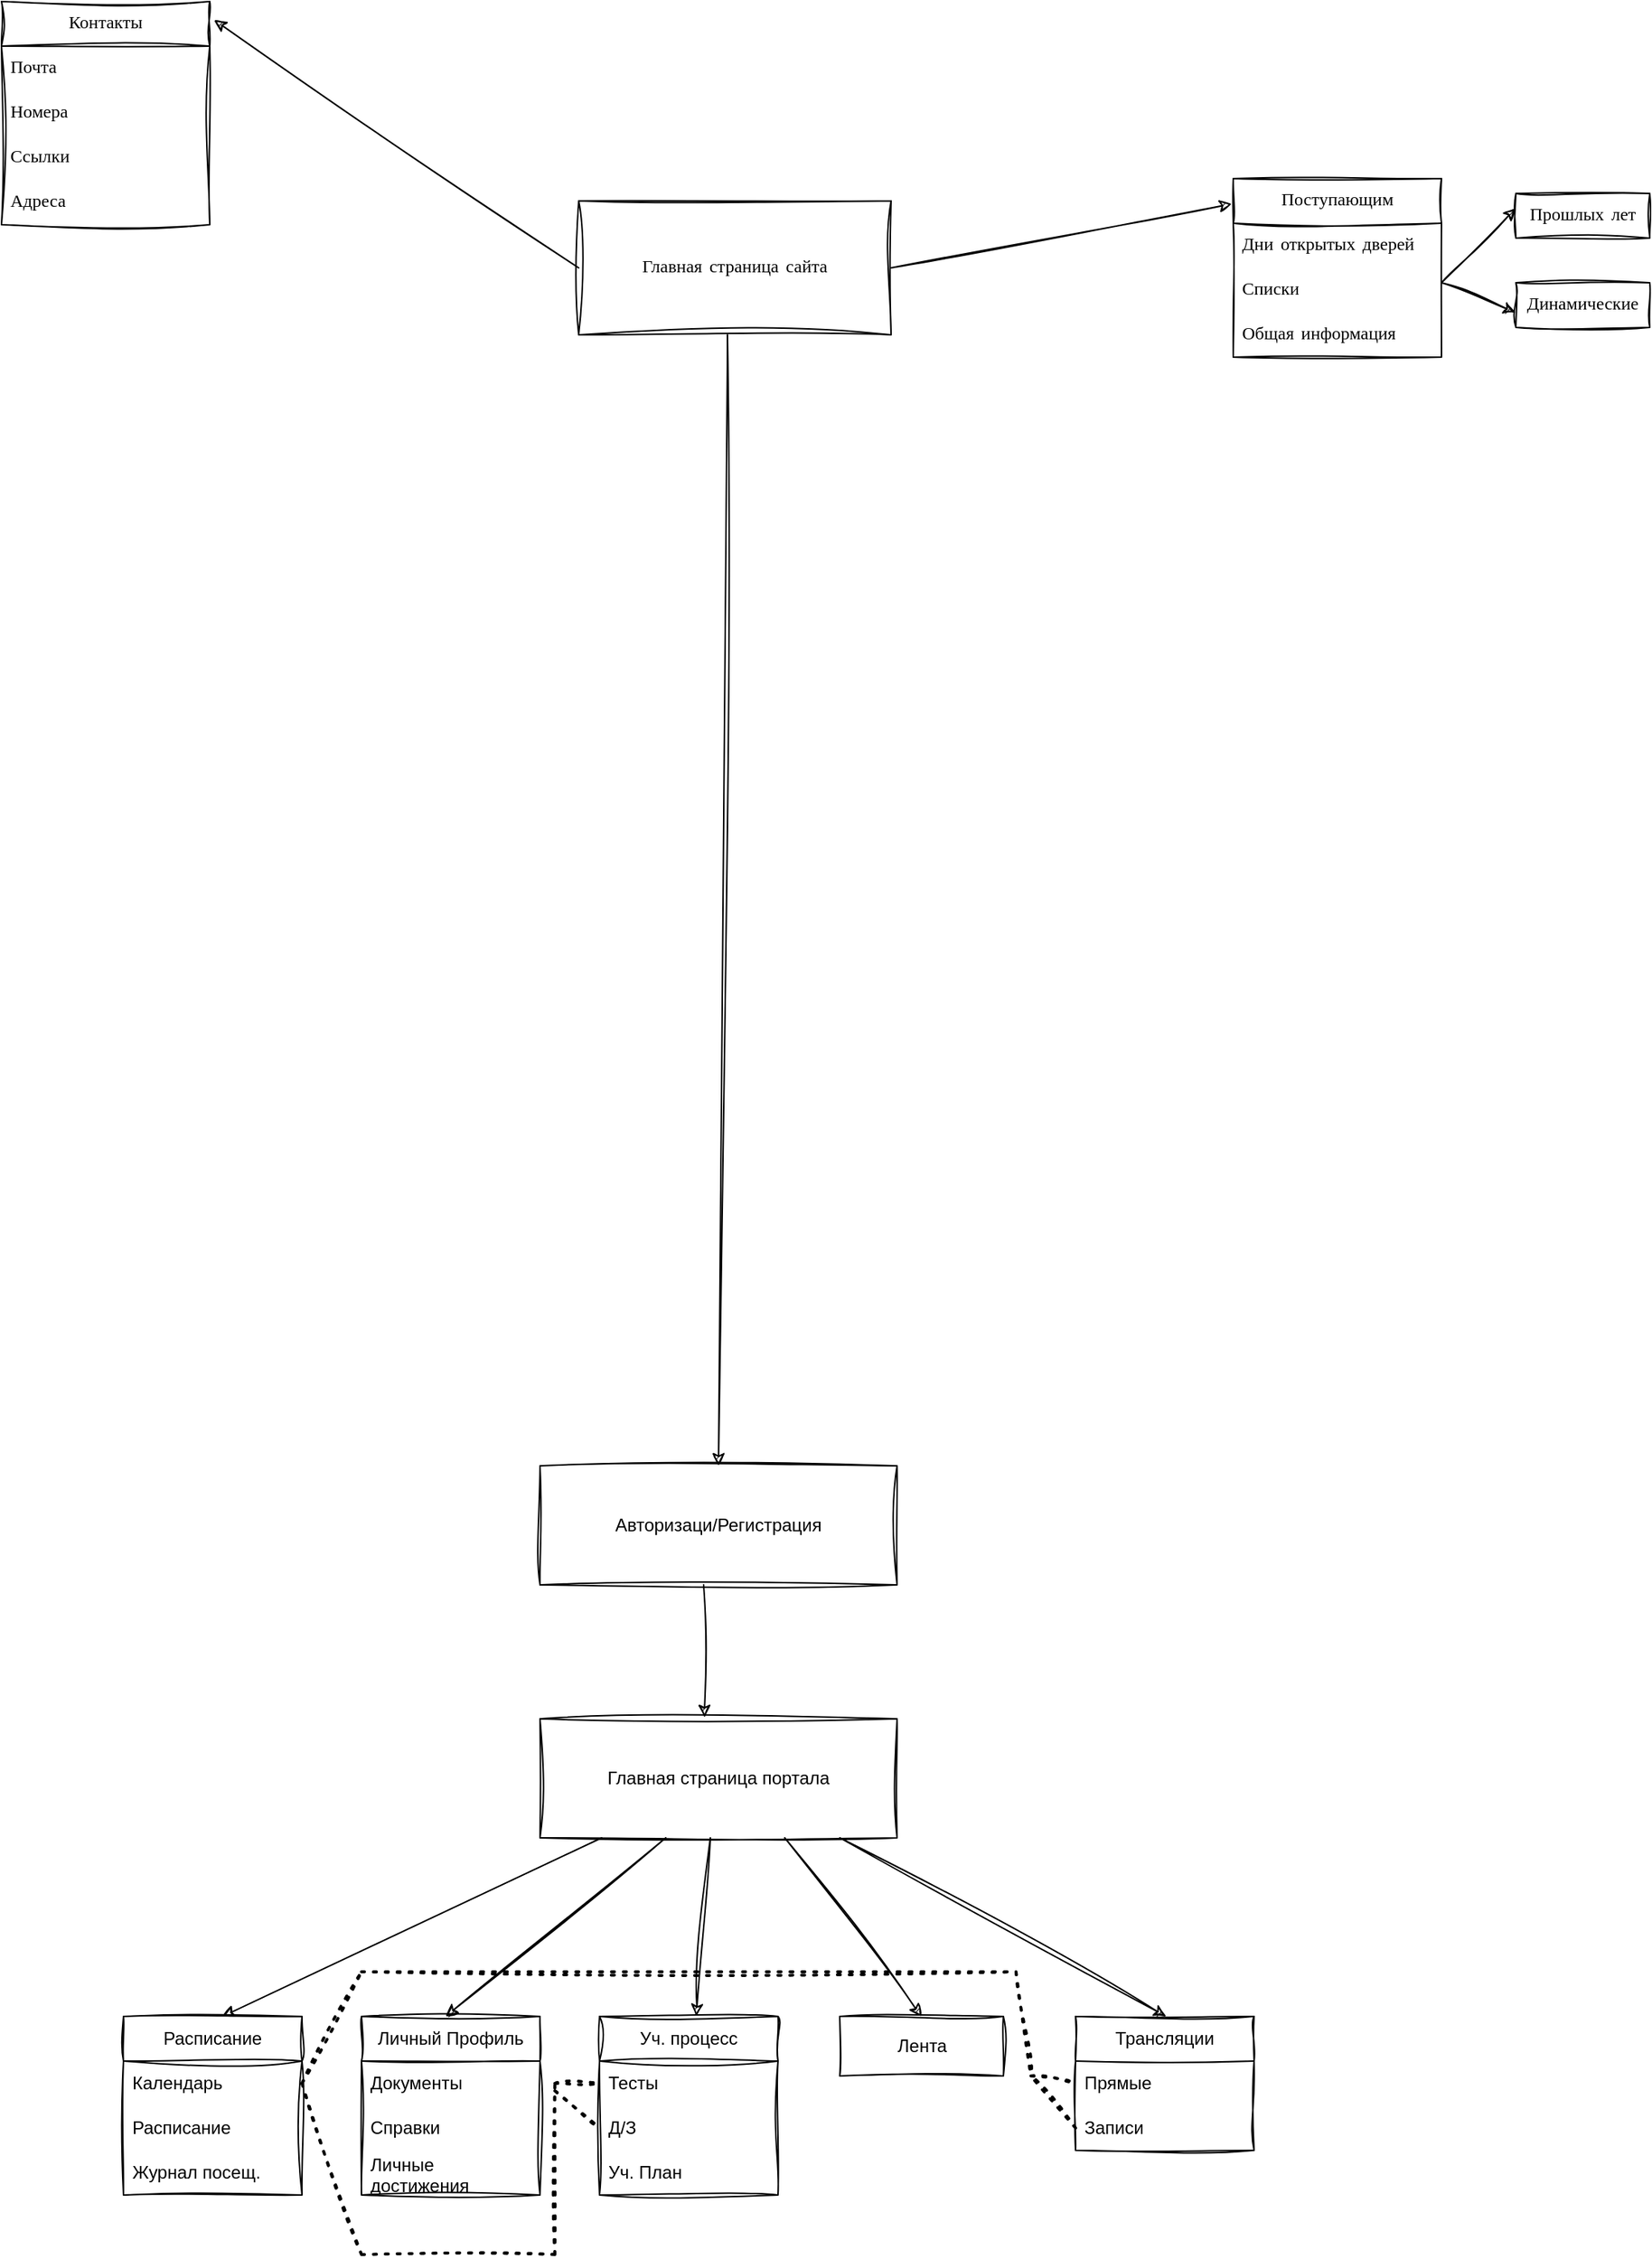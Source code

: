 <mxfile>
    <diagram name="Страница — 1" id="Fgaqp2sRuHoM_ZRPauie">
        <mxGraphModel dx="1733" dy="1816" grid="1" gridSize="12" guides="1" tooltips="1" connect="1" arrows="1" fold="1" page="1" pageScale="1" pageWidth="827" pageHeight="1169" background="none" math="0" shadow="0">
            <root>
                <mxCell id="0"/>
                <mxCell id="1" parent="0"/>
                <mxCell id="dZgCieCtQWInw7pm0opj-21" value="Авторизаци/Регистрация" style="html=1;whiteSpace=wrap;rounded=0;sketch=1;curveFitting=1;jiggle=2;" parent="1" vertex="1">
                    <mxGeometry x="314" y="720" width="240" height="80" as="geometry"/>
                </mxCell>
                <mxCell id="dZgCieCtQWInw7pm0opj-25" value="Лента" style="html=1;whiteSpace=wrap;rounded=0;sketch=1;curveFitting=1;jiggle=2;" parent="1" vertex="1">
                    <mxGeometry x="515.5" y="1090" width="110" height="40" as="geometry"/>
                </mxCell>
                <mxCell id="dZgCieCtQWInw7pm0opj-27" value="" style="endArrow=classic;html=1;rounded=0;entryX=0.5;entryY=0;entryDx=0;entryDy=0;sketch=1;curveFitting=1;jiggle=2;" parent="1" edge="1">
                    <mxGeometry width="50" height="50" relative="1" as="geometry">
                        <mxPoint x="355.5" y="970" as="sourcePoint"/>
                        <mxPoint x="100.5" y="1090" as="targetPoint"/>
                    </mxGeometry>
                </mxCell>
                <mxCell id="dZgCieCtQWInw7pm0opj-28" value="" style="endArrow=classic;html=1;rounded=0;entryX=0.5;entryY=0;entryDx=0;entryDy=0;sketch=1;curveFitting=1;jiggle=2;" parent="1" edge="1">
                    <mxGeometry width="50" height="50" relative="1" as="geometry">
                        <mxPoint x="398.5" y="970" as="sourcePoint"/>
                        <mxPoint x="250.5" y="1090" as="targetPoint"/>
                    </mxGeometry>
                </mxCell>
                <mxCell id="dZgCieCtQWInw7pm0opj-29" value="" style="endArrow=classic;html=1;rounded=0;entryX=0.5;entryY=0;entryDx=0;entryDy=0;sketch=1;curveFitting=1;jiggle=2;" parent="1" edge="1">
                    <mxGeometry width="50" height="50" relative="1" as="geometry">
                        <mxPoint x="428.5" y="970" as="sourcePoint"/>
                        <mxPoint x="419" y="1090" as="targetPoint"/>
                    </mxGeometry>
                </mxCell>
                <mxCell id="dZgCieCtQWInw7pm0opj-30" value="" style="endArrow=classic;html=1;rounded=0;entryX=0.5;entryY=0;entryDx=0;entryDy=0;sketch=1;curveFitting=1;jiggle=2;" parent="1" target="dZgCieCtQWInw7pm0opj-25" edge="1">
                    <mxGeometry width="50" height="50" relative="1" as="geometry">
                        <mxPoint x="478.5" y="970" as="sourcePoint"/>
                        <mxPoint x="224" y="1090" as="targetPoint"/>
                    </mxGeometry>
                </mxCell>
                <mxCell id="dZgCieCtQWInw7pm0opj-31" value="" style="endArrow=classic;html=1;rounded=0;entryX=0.568;entryY=0;entryDx=0;entryDy=0;entryPerimeter=0;sketch=1;curveFitting=1;jiggle=2;" parent="1" edge="1">
                    <mxGeometry width="50" height="50" relative="1" as="geometry">
                        <mxPoint x="515.5" y="970" as="sourcePoint"/>
                        <mxPoint x="734.98" y="1090" as="targetPoint"/>
                    </mxGeometry>
                </mxCell>
                <mxCell id="dZgCieCtQWInw7pm0opj-37" value="Расписание" style="swimlane;fontStyle=0;childLayout=stackLayout;horizontal=1;startSize=30;horizontalStack=0;resizeParent=1;resizeParentMax=0;resizeLast=0;collapsible=1;marginBottom=0;whiteSpace=wrap;html=1;rounded=0;sketch=1;curveFitting=1;jiggle=2;" parent="1" vertex="1">
                    <mxGeometry x="34" y="1090" width="120" height="120" as="geometry"/>
                </mxCell>
                <mxCell id="dZgCieCtQWInw7pm0opj-38" value="Календарь" style="text;strokeColor=none;fillColor=none;align=left;verticalAlign=middle;spacingLeft=4;spacingRight=4;overflow=hidden;points=[[0,0.5],[1,0.5]];portConstraint=eastwest;rotatable=0;whiteSpace=wrap;html=1;rounded=0;sketch=1;curveFitting=1;jiggle=2;" parent="dZgCieCtQWInw7pm0opj-37" vertex="1">
                    <mxGeometry y="30" width="120" height="30" as="geometry"/>
                </mxCell>
                <mxCell id="dZgCieCtQWInw7pm0opj-39" value="Расписание" style="text;strokeColor=none;fillColor=none;align=left;verticalAlign=middle;spacingLeft=4;spacingRight=4;overflow=hidden;points=[[0,0.5],[1,0.5]];portConstraint=eastwest;rotatable=0;whiteSpace=wrap;html=1;rounded=0;sketch=1;curveFitting=1;jiggle=2;" parent="dZgCieCtQWInw7pm0opj-37" vertex="1">
                    <mxGeometry y="60" width="120" height="30" as="geometry"/>
                </mxCell>
                <mxCell id="dZgCieCtQWInw7pm0opj-40" value="Журнал посещ." style="text;strokeColor=none;fillColor=none;align=left;verticalAlign=middle;spacingLeft=4;spacingRight=4;overflow=hidden;points=[[0,0.5],[1,0.5]];portConstraint=eastwest;rotatable=0;whiteSpace=wrap;html=1;rounded=0;sketch=1;curveFitting=1;jiggle=2;" parent="dZgCieCtQWInw7pm0opj-37" vertex="1">
                    <mxGeometry y="90" width="120" height="30" as="geometry"/>
                </mxCell>
                <mxCell id="dZgCieCtQWInw7pm0opj-42" value="Личный Профиль" style="swimlane;fontStyle=0;childLayout=stackLayout;horizontal=1;startSize=30;horizontalStack=0;resizeParent=1;resizeParentMax=0;resizeLast=0;collapsible=1;marginBottom=0;whiteSpace=wrap;html=1;rounded=0;sketch=1;curveFitting=1;jiggle=2;" parent="1" vertex="1">
                    <mxGeometry x="194" y="1090" width="120" height="120" as="geometry"/>
                </mxCell>
                <mxCell id="dZgCieCtQWInw7pm0opj-43" value="Документы" style="text;strokeColor=none;fillColor=none;align=left;verticalAlign=middle;spacingLeft=4;spacingRight=4;overflow=hidden;points=[[0,0.5],[1,0.5]];portConstraint=eastwest;rotatable=0;whiteSpace=wrap;html=1;rounded=0;sketch=1;curveFitting=1;jiggle=2;" parent="dZgCieCtQWInw7pm0opj-42" vertex="1">
                    <mxGeometry y="30" width="120" height="30" as="geometry"/>
                </mxCell>
                <mxCell id="dZgCieCtQWInw7pm0opj-44" value="Справки" style="text;strokeColor=none;fillColor=none;align=left;verticalAlign=middle;spacingLeft=4;spacingRight=4;overflow=hidden;points=[[0,0.5],[1,0.5]];portConstraint=eastwest;rotatable=0;whiteSpace=wrap;html=1;rounded=0;sketch=1;curveFitting=1;jiggle=2;" parent="dZgCieCtQWInw7pm0opj-42" vertex="1">
                    <mxGeometry y="60" width="120" height="30" as="geometry"/>
                </mxCell>
                <mxCell id="dZgCieCtQWInw7pm0opj-45" value="Личные достижения" style="text;strokeColor=none;fillColor=none;align=left;verticalAlign=middle;spacingLeft=4;spacingRight=4;overflow=hidden;points=[[0,0.5],[1,0.5]];portConstraint=eastwest;rotatable=0;whiteSpace=wrap;html=1;rounded=0;sketch=1;curveFitting=1;jiggle=2;" parent="dZgCieCtQWInw7pm0opj-42" vertex="1">
                    <mxGeometry y="90" width="120" height="30" as="geometry"/>
                </mxCell>
                <mxCell id="dZgCieCtQWInw7pm0opj-46" value="Уч. процесс" style="swimlane;fontStyle=0;childLayout=stackLayout;horizontal=1;startSize=30;horizontalStack=0;resizeParent=1;resizeParentMax=0;resizeLast=0;collapsible=1;marginBottom=0;whiteSpace=wrap;html=1;rounded=0;sketch=1;curveFitting=1;jiggle=2;" parent="1" vertex="1">
                    <mxGeometry x="354" y="1090" width="120" height="120" as="geometry"/>
                </mxCell>
                <mxCell id="dZgCieCtQWInw7pm0opj-47" value="Тесты" style="text;strokeColor=none;fillColor=none;align=left;verticalAlign=middle;spacingLeft=4;spacingRight=4;overflow=hidden;points=[[0,0.5],[1,0.5]];portConstraint=eastwest;rotatable=0;whiteSpace=wrap;html=1;rounded=0;sketch=1;curveFitting=1;jiggle=2;" parent="dZgCieCtQWInw7pm0opj-46" vertex="1">
                    <mxGeometry y="30" width="120" height="30" as="geometry"/>
                </mxCell>
                <mxCell id="dZgCieCtQWInw7pm0opj-48" value="Д/З" style="text;strokeColor=none;fillColor=none;align=left;verticalAlign=middle;spacingLeft=4;spacingRight=4;overflow=hidden;points=[[0,0.5],[1,0.5]];portConstraint=eastwest;rotatable=0;whiteSpace=wrap;html=1;rounded=0;sketch=1;curveFitting=1;jiggle=2;" parent="dZgCieCtQWInw7pm0opj-46" vertex="1">
                    <mxGeometry y="60" width="120" height="30" as="geometry"/>
                </mxCell>
                <mxCell id="dZgCieCtQWInw7pm0opj-49" value="Уч. План" style="text;strokeColor=none;fillColor=none;align=left;verticalAlign=middle;spacingLeft=4;spacingRight=4;overflow=hidden;points=[[0,0.5],[1,0.5]];portConstraint=eastwest;rotatable=0;whiteSpace=wrap;html=1;rounded=0;sketch=1;curveFitting=1;jiggle=2;" parent="dZgCieCtQWInw7pm0opj-46" vertex="1">
                    <mxGeometry y="90" width="120" height="30" as="geometry"/>
                </mxCell>
                <mxCell id="dZgCieCtQWInw7pm0opj-50" value="Трансляции" style="swimlane;fontStyle=0;childLayout=stackLayout;horizontal=1;startSize=30;horizontalStack=0;resizeParent=1;resizeParentMax=0;resizeLast=0;collapsible=1;marginBottom=0;whiteSpace=wrap;html=1;rounded=0;sketch=1;curveFitting=1;jiggle=2;" parent="1" vertex="1">
                    <mxGeometry x="674" y="1090" width="120" height="90" as="geometry"/>
                </mxCell>
                <mxCell id="dZgCieCtQWInw7pm0opj-51" value="Прямые" style="text;strokeColor=none;fillColor=none;align=left;verticalAlign=middle;spacingLeft=4;spacingRight=4;overflow=hidden;points=[[0,0.5],[1,0.5]];portConstraint=eastwest;rotatable=0;whiteSpace=wrap;html=1;rounded=0;sketch=1;curveFitting=1;jiggle=2;" parent="dZgCieCtQWInw7pm0opj-50" vertex="1">
                    <mxGeometry y="30" width="120" height="30" as="geometry"/>
                </mxCell>
                <mxCell id="dZgCieCtQWInw7pm0opj-52" value="Записи" style="text;strokeColor=none;fillColor=none;align=left;verticalAlign=middle;spacingLeft=4;spacingRight=4;overflow=hidden;points=[[0,0.5],[1,0.5]];portConstraint=eastwest;rotatable=0;whiteSpace=wrap;html=1;rounded=0;sketch=1;curveFitting=1;jiggle=2;" parent="dZgCieCtQWInw7pm0opj-50" vertex="1">
                    <mxGeometry y="60" width="120" height="30" as="geometry"/>
                </mxCell>
                <mxCell id="dZgCieCtQWInw7pm0opj-62" value="" style="endArrow=none;dashed=1;html=1;dashPattern=1 3;strokeWidth=2;rounded=0;entryX=0;entryY=0.5;entryDx=0;entryDy=0;sketch=1;curveFitting=1;jiggle=2;" parent="1" target="dZgCieCtQWInw7pm0opj-51" edge="1">
                    <mxGeometry width="50" height="50" relative="1" as="geometry">
                        <mxPoint x="154" y="1135" as="sourcePoint"/>
                        <mxPoint x="814" y="1060" as="targetPoint"/>
                        <Array as="points">
                            <mxPoint x="194" y="1060"/>
                            <mxPoint x="634" y="1060"/>
                            <mxPoint x="644" y="1130"/>
                        </Array>
                    </mxGeometry>
                </mxCell>
                <mxCell id="dZgCieCtQWInw7pm0opj-63" value="" style="endArrow=none;dashed=1;html=1;dashPattern=1 3;strokeWidth=2;rounded=0;exitX=0;exitY=0.5;exitDx=0;exitDy=0;sketch=1;curveFitting=1;jiggle=2;" parent="1" source="dZgCieCtQWInw7pm0opj-52" edge="1">
                    <mxGeometry width="50" height="50" relative="1" as="geometry">
                        <mxPoint x="594" y="1180" as="sourcePoint"/>
                        <mxPoint x="644" y="1130" as="targetPoint"/>
                    </mxGeometry>
                </mxCell>
                <mxCell id="dZgCieCtQWInw7pm0opj-64" value="" style="endArrow=none;dashed=1;html=1;dashPattern=1 3;strokeWidth=2;rounded=0;entryX=0;entryY=0.5;entryDx=0;entryDy=0;sketch=1;curveFitting=1;jiggle=2;" parent="1" target="dZgCieCtQWInw7pm0opj-47" edge="1">
                    <mxGeometry width="50" height="50" relative="1" as="geometry">
                        <mxPoint x="154" y="1135" as="sourcePoint"/>
                        <mxPoint x="344" y="1250" as="targetPoint"/>
                        <Array as="points">
                            <mxPoint x="194" y="1250"/>
                            <mxPoint x="324" y="1250"/>
                            <mxPoint x="324" y="1135"/>
                        </Array>
                    </mxGeometry>
                </mxCell>
                <mxCell id="dZgCieCtQWInw7pm0opj-65" value="" style="endArrow=none;dashed=1;html=1;dashPattern=1 3;strokeWidth=2;rounded=0;entryX=0;entryY=0.5;entryDx=0;entryDy=0;sketch=1;curveFitting=1;jiggle=2;" parent="1" target="dZgCieCtQWInw7pm0opj-48" edge="1">
                    <mxGeometry width="50" height="50" relative="1" as="geometry">
                        <mxPoint x="324" y="1140" as="sourcePoint"/>
                        <mxPoint x="374" y="1160" as="targetPoint"/>
                    </mxGeometry>
                </mxCell>
                <mxCell id="vMTxhLcuIAne0KD6eCTi-2" value="Главная страница сайта" style="rounded=0;whiteSpace=wrap;html=1;hachureGap=4;fontFamily=Architects Daughter;fontSource=https%3A%2F%2Ffonts.googleapis.com%2Fcss%3Ffamily%3DArchitects%2BDaughter;sketch=1;curveFitting=1;jiggle=2;" parent="1" vertex="1">
                    <mxGeometry x="340" y="-130" width="210" height="90" as="geometry"/>
                </mxCell>
                <mxCell id="vMTxhLcuIAne0KD6eCTi-7" value="Контакты" style="swimlane;fontStyle=0;childLayout=stackLayout;horizontal=1;startSize=30;horizontalStack=0;resizeParent=1;resizeParentMax=0;resizeLast=0;collapsible=1;marginBottom=0;whiteSpace=wrap;html=1;hachureGap=4;fontFamily=Architects Daughter;fontSource=https%3A%2F%2Ffonts.googleapis.com%2Fcss%3Ffamily%3DArchitects%2BDaughter;rounded=0;sketch=1;curveFitting=1;jiggle=2;" parent="1" vertex="1">
                    <mxGeometry x="-48" y="-264" width="140" height="150" as="geometry"/>
                </mxCell>
                <mxCell id="vMTxhLcuIAne0KD6eCTi-8" value="Почта" style="text;strokeColor=none;fillColor=none;align=left;verticalAlign=middle;spacingLeft=4;spacingRight=4;overflow=hidden;points=[[0,0.5],[1,0.5]];portConstraint=eastwest;rotatable=0;whiteSpace=wrap;html=1;fontFamily=Architects Daughter;fontSource=https%3A%2F%2Ffonts.googleapis.com%2Fcss%3Ffamily%3DArchitects%2BDaughter;rounded=0;sketch=1;curveFitting=1;jiggle=2;" parent="vMTxhLcuIAne0KD6eCTi-7" vertex="1">
                    <mxGeometry y="30" width="140" height="30" as="geometry"/>
                </mxCell>
                <mxCell id="vMTxhLcuIAne0KD6eCTi-9" value="Номера" style="text;strokeColor=none;fillColor=none;align=left;verticalAlign=middle;spacingLeft=4;spacingRight=4;overflow=hidden;points=[[0,0.5],[1,0.5]];portConstraint=eastwest;rotatable=0;whiteSpace=wrap;html=1;fontFamily=Architects Daughter;fontSource=https%3A%2F%2Ffonts.googleapis.com%2Fcss%3Ffamily%3DArchitects%2BDaughter;rounded=0;sketch=1;curveFitting=1;jiggle=2;" parent="vMTxhLcuIAne0KD6eCTi-7" vertex="1">
                    <mxGeometry y="60" width="140" height="30" as="geometry"/>
                </mxCell>
                <mxCell id="vMTxhLcuIAne0KD6eCTi-10" value="Ссылки" style="text;strokeColor=none;fillColor=none;align=left;verticalAlign=middle;spacingLeft=4;spacingRight=4;overflow=hidden;points=[[0,0.5],[1,0.5]];portConstraint=eastwest;rotatable=0;whiteSpace=wrap;html=1;fontFamily=Architects Daughter;fontSource=https%3A%2F%2Ffonts.googleapis.com%2Fcss%3Ffamily%3DArchitects%2BDaughter;rounded=0;sketch=1;curveFitting=1;jiggle=2;" parent="vMTxhLcuIAne0KD6eCTi-7" vertex="1">
                    <mxGeometry y="90" width="140" height="30" as="geometry"/>
                </mxCell>
                <mxCell id="JC5m1BJfiziueZiZWgBC-1" value="Адреса" style="text;strokeColor=none;fillColor=none;align=left;verticalAlign=middle;spacingLeft=4;spacingRight=4;overflow=hidden;points=[[0,0.5],[1,0.5]];portConstraint=eastwest;rotatable=0;whiteSpace=wrap;html=1;fontFamily=Architects Daughter;fontSource=https%3A%2F%2Ffonts.googleapis.com%2Fcss%3Ffamily%3DArchitects%2BDaughter;rounded=0;sketch=1;curveFitting=1;jiggle=2;" parent="vMTxhLcuIAne0KD6eCTi-7" vertex="1">
                    <mxGeometry y="120" width="140" height="30" as="geometry"/>
                </mxCell>
                <mxCell id="vMTxhLcuIAne0KD6eCTi-11" value="" style="endArrow=classic;html=1;rounded=0;hachureGap=4;fontFamily=Architects Daughter;fontSource=https%3A%2F%2Ffonts.googleapis.com%2Fcss%3Ffamily%3DArchitects%2BDaughter;entryX=1.021;entryY=0.083;entryDx=0;entryDy=0;entryPerimeter=0;exitX=0;exitY=0.5;exitDx=0;exitDy=0;sketch=1;curveFitting=1;jiggle=2;" parent="1" source="vMTxhLcuIAne0KD6eCTi-2" target="vMTxhLcuIAne0KD6eCTi-7" edge="1">
                    <mxGeometry width="50" height="50" relative="1" as="geometry">
                        <mxPoint x="340" y="70" as="sourcePoint"/>
                        <mxPoint x="390" y="20" as="targetPoint"/>
                    </mxGeometry>
                </mxCell>
                <mxCell id="vMTxhLcuIAne0KD6eCTi-13" value="Поступающим" style="swimlane;fontStyle=0;childLayout=stackLayout;horizontal=1;startSize=30;horizontalStack=0;resizeParent=1;resizeParentMax=0;resizeLast=0;collapsible=1;marginBottom=0;whiteSpace=wrap;html=1;hachureGap=4;fontFamily=Architects Daughter;fontSource=https%3A%2F%2Ffonts.googleapis.com%2Fcss%3Ffamily%3DArchitects%2BDaughter;rounded=0;sketch=1;curveFitting=1;jiggle=2;" parent="1" vertex="1">
                    <mxGeometry x="780" y="-145" width="140" height="120" as="geometry"/>
                </mxCell>
                <mxCell id="vMTxhLcuIAne0KD6eCTi-14" value="Дни открытых дверей" style="text;strokeColor=none;fillColor=none;align=left;verticalAlign=middle;spacingLeft=4;spacingRight=4;overflow=hidden;points=[[0,0.5],[1,0.5]];portConstraint=eastwest;rotatable=0;whiteSpace=wrap;html=1;fontFamily=Architects Daughter;fontSource=https%3A%2F%2Ffonts.googleapis.com%2Fcss%3Ffamily%3DArchitects%2BDaughter;rounded=0;sketch=1;curveFitting=1;jiggle=2;" parent="vMTxhLcuIAne0KD6eCTi-13" vertex="1">
                    <mxGeometry y="30" width="140" height="30" as="geometry"/>
                </mxCell>
                <mxCell id="vMTxhLcuIAne0KD6eCTi-15" value="Списки" style="text;strokeColor=none;fillColor=none;align=left;verticalAlign=middle;spacingLeft=4;spacingRight=4;overflow=hidden;points=[[0,0.5],[1,0.5]];portConstraint=eastwest;rotatable=0;whiteSpace=wrap;html=1;fontFamily=Architects Daughter;fontSource=https%3A%2F%2Ffonts.googleapis.com%2Fcss%3Ffamily%3DArchitects%2BDaughter;rounded=0;sketch=1;curveFitting=1;jiggle=2;" parent="vMTxhLcuIAne0KD6eCTi-13" vertex="1">
                    <mxGeometry y="60" width="140" height="30" as="geometry"/>
                </mxCell>
                <mxCell id="vMTxhLcuIAne0KD6eCTi-16" value="Общая информация" style="text;strokeColor=none;fillColor=none;align=left;verticalAlign=middle;spacingLeft=4;spacingRight=4;overflow=hidden;points=[[0,0.5],[1,0.5]];portConstraint=eastwest;rotatable=0;whiteSpace=wrap;html=1;fontFamily=Architects Daughter;fontSource=https%3A%2F%2Ffonts.googleapis.com%2Fcss%3Ffamily%3DArchitects%2BDaughter;rounded=0;sketch=1;curveFitting=1;jiggle=2;" parent="vMTxhLcuIAne0KD6eCTi-13" vertex="1">
                    <mxGeometry y="90" width="140" height="30" as="geometry"/>
                </mxCell>
                <mxCell id="vMTxhLcuIAne0KD6eCTi-17" value="" style="endArrow=classic;html=1;rounded=0;hachureGap=4;fontFamily=Architects Daughter;fontSource=https%3A%2F%2Ffonts.googleapis.com%2Fcss%3Ffamily%3DArchitects%2BDaughter;entryX=-0.007;entryY=0.142;entryDx=0;entryDy=0;entryPerimeter=0;exitX=1;exitY=0.5;exitDx=0;exitDy=0;sketch=1;curveFitting=1;jiggle=2;" parent="1" source="vMTxhLcuIAne0KD6eCTi-2" target="vMTxhLcuIAne0KD6eCTi-13" edge="1">
                    <mxGeometry width="50" height="50" relative="1" as="geometry">
                        <mxPoint x="551.5" y="70" as="sourcePoint"/>
                        <mxPoint x="601.5" y="20" as="targetPoint"/>
                    </mxGeometry>
                </mxCell>
                <mxCell id="vMTxhLcuIAne0KD6eCTi-19" value="Главная страница портала" style="html=1;whiteSpace=wrap;rounded=0;sketch=1;curveFitting=1;jiggle=2;" parent="1" vertex="1">
                    <mxGeometry x="314" y="890" width="240" height="80" as="geometry"/>
                </mxCell>
                <mxCell id="vMTxhLcuIAne0KD6eCTi-20" value="" style="endArrow=classic;html=1;rounded=0;hachureGap=4;fontFamily=Architects Daughter;fontSource=https%3A%2F%2Ffonts.googleapis.com%2Fcss%3Ffamily%3DArchitects%2BDaughter;entryX=0.5;entryY=0;entryDx=0;entryDy=0;sketch=1;curveFitting=1;jiggle=2;" parent="1" target="dZgCieCtQWInw7pm0opj-21" edge="1">
                    <mxGeometry width="50" height="50" relative="1" as="geometry">
                        <mxPoint x="440" y="-40" as="sourcePoint"/>
                        <mxPoint x="490" y="-90" as="targetPoint"/>
                    </mxGeometry>
                </mxCell>
                <mxCell id="vMTxhLcuIAne0KD6eCTi-21" value="" style="endArrow=classic;html=1;rounded=0;hachureGap=4;fontFamily=Architects Daughter;fontSource=https%3A%2F%2Ffonts.googleapis.com%2Fcss%3Ffamily%3DArchitects%2BDaughter;entryX=0.461;entryY=-0.011;entryDx=0;entryDy=0;entryPerimeter=0;sketch=1;curveFitting=1;jiggle=2;" parent="1" target="vMTxhLcuIAne0KD6eCTi-19" edge="1">
                    <mxGeometry width="50" height="50" relative="1" as="geometry">
                        <mxPoint x="424" y="800" as="sourcePoint"/>
                        <mxPoint x="474" y="750" as="targetPoint"/>
                    </mxGeometry>
                </mxCell>
                <mxCell id="vMTxhLcuIAne0KD6eCTi-26" value="Прошлых лет" style="rounded=0;whiteSpace=wrap;html=1;hachureGap=4;fontFamily=Architects Daughter;fontSource=https%3A%2F%2Ffonts.googleapis.com%2Fcss%3Ffamily%3DArchitects%2BDaughter;sketch=1;curveFitting=1;jiggle=2;" parent="1" vertex="1">
                    <mxGeometry x="970" y="-135" width="90" height="30" as="geometry"/>
                </mxCell>
                <mxCell id="vMTxhLcuIAne0KD6eCTi-27" value="Динамические" style="rounded=0;whiteSpace=wrap;html=1;hachureGap=4;fontFamily=Architects Daughter;fontSource=https%3A%2F%2Ffonts.googleapis.com%2Fcss%3Ffamily%3DArchitects%2BDaughter;sketch=1;curveFitting=1;jiggle=2;" parent="1" vertex="1">
                    <mxGeometry x="970" y="-75" width="90" height="30" as="geometry"/>
                </mxCell>
                <mxCell id="vMTxhLcuIAne0KD6eCTi-28" value="" style="endArrow=classic;html=1;rounded=0;hachureGap=4;fontFamily=Architects Daughter;fontSource=https%3A%2F%2Ffonts.googleapis.com%2Fcss%3Ffamily%3DArchitects%2BDaughter;sketch=1;curveFitting=1;jiggle=2;" parent="1" edge="1">
                    <mxGeometry width="50" height="50" relative="1" as="geometry">
                        <mxPoint x="920" y="-75" as="sourcePoint"/>
                        <mxPoint x="970" y="-125" as="targetPoint"/>
                    </mxGeometry>
                </mxCell>
                <mxCell id="vMTxhLcuIAne0KD6eCTi-30" value="" style="endArrow=classic;html=1;rounded=0;hachureGap=4;fontFamily=Architects Daughter;fontSource=https%3A%2F%2Ffonts.googleapis.com%2Fcss%3Ffamily%3DArchitects%2BDaughter;sketch=1;curveFitting=1;jiggle=2;" parent="1" edge="1">
                    <mxGeometry width="50" height="50" relative="1" as="geometry">
                        <mxPoint x="920" y="-75" as="sourcePoint"/>
                        <mxPoint x="970" y="-55" as="targetPoint"/>
                    </mxGeometry>
                </mxCell>
            </root>
        </mxGraphModel>
    </diagram>
</mxfile>